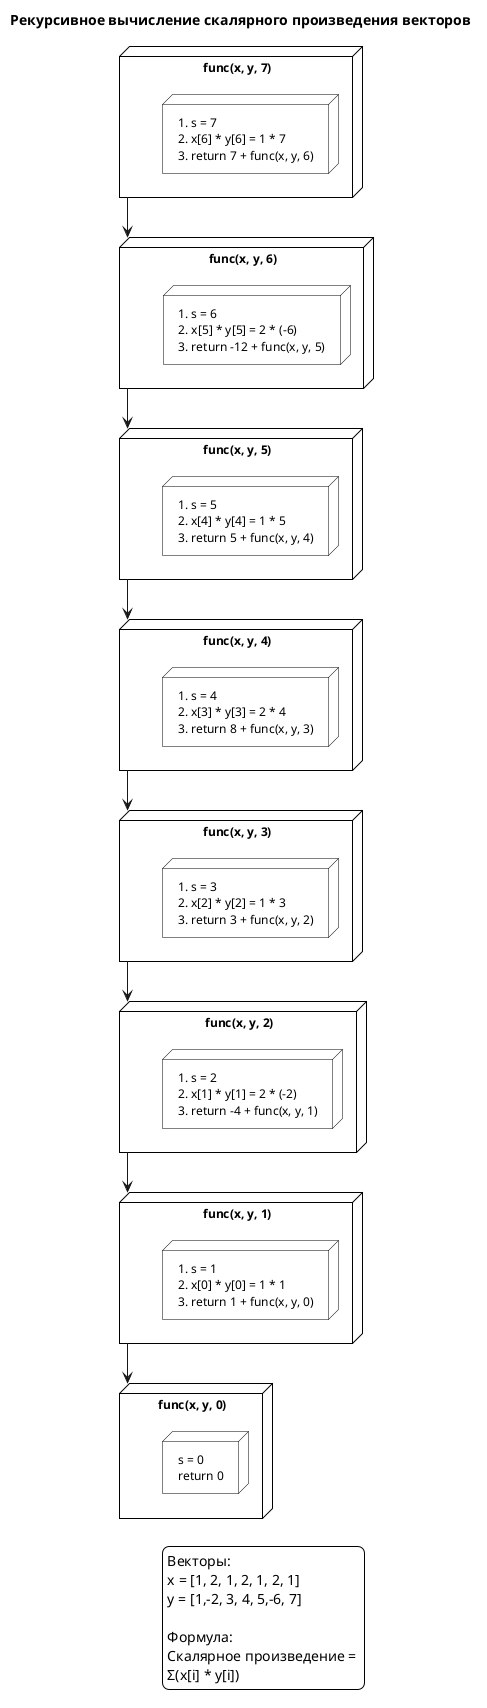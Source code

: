 @startuml
title Рекурсивное вычисление скалярного произведения векторов
skinparam backgroundColor white
skinparam node {
    BackgroundColor white
    BorderColor black
    FontSize 12
}

node "func(x, y, 7)" as call1 {
    node "1. s = 7\n2. x[6] * y[6] = 1 * 7\n3. return 7 + func(x, y, 6)" as step1
}

node "func(x, y, 6)" as call2 {
    node "1. s = 6\n2. x[5] * y[5] = 2 * (-6)\n3. return -12 + func(x, y, 5)" as step2
}

node "func(x, y, 5)" as call3 {
    node "1. s = 5\n2. x[4] * y[4] = 1 * 5\n3. return 5 + func(x, y, 4)" as step3
}

node "func(x, y, 4)" as call4 {
    node "1. s = 4\n2. x[3] * y[3] = 2 * 4\n3. return 8 + func(x, y, 3)" as step4
}

node "func(x, y, 3)" as call5 {
    node "1. s = 3\n2. x[2] * y[2] = 1 * 3\n3. return 3 + func(x, y, 2)" as step5
}

node "func(x, y, 2)" as call6 {
    node "1. s = 2\n2. x[1] * y[1] = 2 * (-2)\n3. return -4 + func(x, y, 1)" as step6
}

node "func(x, y, 1)" as call7 {
    node "1. s = 1\n2. x[0] * y[0] = 1 * 1\n3. return 1 + func(x, y, 0)" as step7
}

node "func(x, y, 0)" as call8 {
    node "s = 0\nreturn 0" as step8
}

call1 -down-> call2
call2 -down-> call3
call3 -down-> call4
call4 -down-> call5
call5 -down-> call6
call6 -down-> call7
call7 -down-> call8

legend right
    Векторы:
    x = [1, 2, 1, 2, 1, 2, 1]
    y = [1,-2, 3, 4, 5,-6, 7]
    
    Формула:
    Скалярное произведение = 
    Σ(x[i] * y[i])
end legend

@enduml
